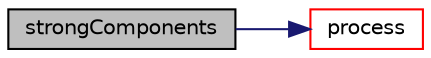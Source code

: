 digraph "strongComponents"
{
  edge [fontname="Helvetica",fontsize="10",labelfontname="Helvetica",labelfontsize="10"];
  node [fontname="Helvetica",fontsize="10",shape=record];
  rankdir="LR";
  Node37 [label="strongComponents",height=0.2,width=0.4,color="black", fillcolor="grey75", style="filled", fontcolor="black"];
  Node37 -> Node38 [color="midnightblue",fontsize="10",style="solid",fontname="Helvetica"];
  Node38 [label="process",height=0.2,width=0.4,color="red", fillcolor="white", style="filled",URL="$strongComponents_8c.html#aea8088be2729b7f76f6fa2affe628168"];
}
